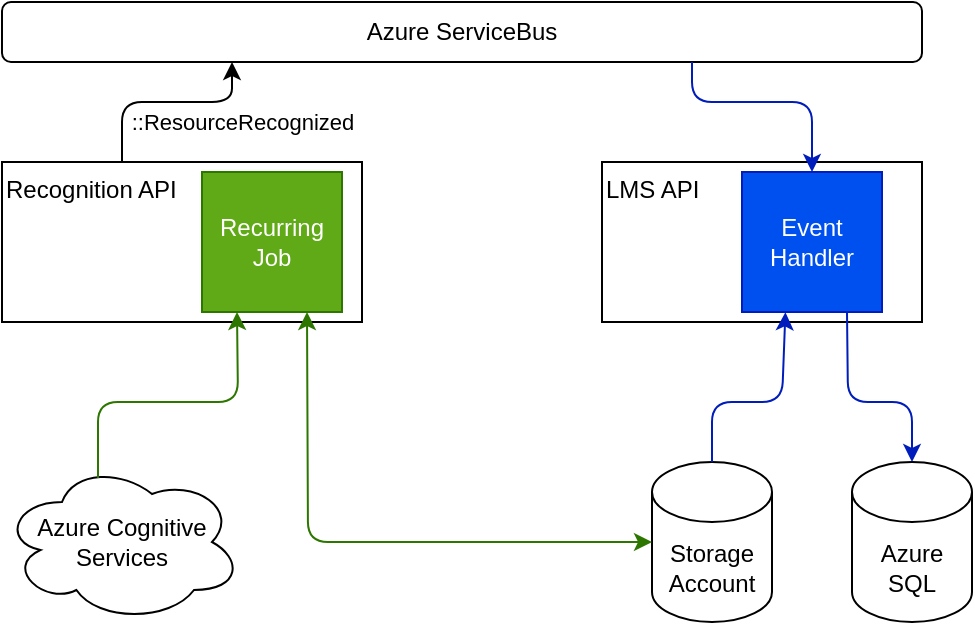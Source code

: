 <mxfile>
    <diagram id="o6IzdObyuL7P0h7aoDHQ" name="Page-1">
        <mxGraphModel dx="770" dy="461" grid="1" gridSize="10" guides="1" tooltips="1" connect="1" arrows="1" fold="1" page="1" pageScale="1" pageWidth="827" pageHeight="1169" math="0" shadow="0">
            <root>
                <mxCell id="0"/>
                <mxCell id="1" parent="0"/>
                <mxCell id="5" value="Storage Account" style="shape=cylinder3;whiteSpace=wrap;html=1;boundedLbl=1;backgroundOutline=1;size=15;" vertex="1" parent="1">
                    <mxGeometry x="425" y="310" width="60" height="80" as="geometry"/>
                </mxCell>
                <mxCell id="6" value="Azure SQL" style="shape=cylinder3;whiteSpace=wrap;html=1;boundedLbl=1;backgroundOutline=1;size=15;" vertex="1" parent="1">
                    <mxGeometry x="525" y="310" width="60" height="80" as="geometry"/>
                </mxCell>
                <mxCell id="10" value="Azure Cognitive Services" style="ellipse;shape=cloud;whiteSpace=wrap;html=1;" vertex="1" parent="1">
                    <mxGeometry x="100" y="310" width="120" height="80" as="geometry"/>
                </mxCell>
                <mxCell id="12" value="Azure ServiceBus" style="rounded=1;whiteSpace=wrap;html=1;" vertex="1" parent="1">
                    <mxGeometry x="100" y="80" width="460" height="30" as="geometry"/>
                </mxCell>
                <mxCell id="13" value="::ResourceRecognized" style="endArrow=classic;html=1;entryX=0.25;entryY=1;entryDx=0;entryDy=0;exitX=0.5;exitY=0;exitDx=0;exitDy=0;" edge="1" parent="1" target="12">
                    <mxGeometry x="0.619" y="-11" width="50" height="50" relative="1" as="geometry">
                        <mxPoint x="160" y="160" as="sourcePoint"/>
                        <mxPoint x="370" y="180" as="targetPoint"/>
                        <Array as="points">
                            <mxPoint x="160" y="130"/>
                            <mxPoint x="215" y="130"/>
                        </Array>
                        <mxPoint x="-6" y="10" as="offset"/>
                    </mxGeometry>
                </mxCell>
                <mxCell id="15" value="LMS API" style="rounded=0;whiteSpace=wrap;html=1;align=left;verticalAlign=top;" vertex="1" parent="1">
                    <mxGeometry x="400" y="160" width="160" height="80" as="geometry"/>
                </mxCell>
                <mxCell id="14" value="" style="endArrow=classic;html=1;exitX=0.75;exitY=1;exitDx=0;exitDy=0;entryX=0.5;entryY=0;entryDx=0;entryDy=0;fillColor=#0050ef;strokeColor=#001DBC;" edge="1" parent="1" source="12" target="16">
                    <mxGeometry width="50" height="50" relative="1" as="geometry">
                        <mxPoint x="320" y="230" as="sourcePoint"/>
                        <mxPoint x="440" y="160" as="targetPoint"/>
                        <Array as="points">
                            <mxPoint x="445" y="130"/>
                            <mxPoint x="505" y="130"/>
                        </Array>
                    </mxGeometry>
                </mxCell>
                <mxCell id="16" value="Event Handler" style="whiteSpace=wrap;html=1;aspect=fixed;fillColor=#0050ef;fontColor=#ffffff;strokeColor=#001DBC;" vertex="1" parent="1">
                    <mxGeometry x="470" y="165" width="70" height="70" as="geometry"/>
                </mxCell>
                <mxCell id="17" value="" style="endArrow=classic;html=1;fillColor=#0050ef;strokeColor=#001DBC;entryX=0.31;entryY=1.002;entryDx=0;entryDy=0;entryPerimeter=0;exitX=0.5;exitY=0;exitDx=0;exitDy=0;exitPerimeter=0;" edge="1" parent="1" source="5" target="16">
                    <mxGeometry width="50" height="50" relative="1" as="geometry">
                        <mxPoint x="320" y="290" as="sourcePoint"/>
                        <mxPoint x="370" y="240" as="targetPoint"/>
                        <Array as="points">
                            <mxPoint x="455" y="280"/>
                            <mxPoint x="490" y="280"/>
                        </Array>
                    </mxGeometry>
                </mxCell>
                <mxCell id="18" value="" style="endArrow=classic;html=1;fillColor=#0050ef;strokeColor=#001DBC;entryX=0.5;entryY=0;entryDx=0;entryDy=0;entryPerimeter=0;exitX=0.75;exitY=1;exitDx=0;exitDy=0;" edge="1" parent="1" source="16" target="6">
                    <mxGeometry width="50" height="50" relative="1" as="geometry">
                        <mxPoint x="320" y="290" as="sourcePoint"/>
                        <mxPoint x="370" y="240" as="targetPoint"/>
                        <Array as="points">
                            <mxPoint x="523" y="280"/>
                            <mxPoint x="555" y="280"/>
                        </Array>
                    </mxGeometry>
                </mxCell>
                <mxCell id="21" value="Recognition API" style="rounded=0;whiteSpace=wrap;html=1;align=left;verticalAlign=top;" vertex="1" parent="1">
                    <mxGeometry x="100" y="160" width="180" height="80" as="geometry"/>
                </mxCell>
                <mxCell id="22" value="Recurring Job" style="whiteSpace=wrap;html=1;aspect=fixed;fillColor=#60a917;fontColor=#ffffff;strokeColor=#2D7600;" vertex="1" parent="1">
                    <mxGeometry x="200" y="165" width="70" height="70" as="geometry"/>
                </mxCell>
                <mxCell id="24" value="" style="endArrow=classic;startArrow=classic;html=1;exitX=0;exitY=0.5;exitDx=0;exitDy=0;exitPerimeter=0;fillColor=#60a917;strokeColor=#2D7600;entryX=0.75;entryY=1;entryDx=0;entryDy=0;" edge="1" parent="1" source="5" target="22">
                    <mxGeometry width="50" height="50" relative="1" as="geometry">
                        <mxPoint x="260" y="270" as="sourcePoint"/>
                        <mxPoint x="310" y="220" as="targetPoint"/>
                        <Array as="points">
                            <mxPoint x="253" y="350"/>
                        </Array>
                    </mxGeometry>
                </mxCell>
                <mxCell id="25" value="" style="endArrow=classic;html=1;exitX=0.4;exitY=0.1;exitDx=0;exitDy=0;exitPerimeter=0;entryX=0.25;entryY=1;entryDx=0;entryDy=0;fillColor=#60a917;strokeColor=#2D7600;" edge="1" parent="1" source="10" target="22">
                    <mxGeometry width="50" height="50" relative="1" as="geometry">
                        <mxPoint x="260" y="270" as="sourcePoint"/>
                        <mxPoint x="310" y="220" as="targetPoint"/>
                        <Array as="points">
                            <mxPoint x="148" y="280"/>
                            <mxPoint x="218" y="280"/>
                        </Array>
                    </mxGeometry>
                </mxCell>
            </root>
        </mxGraphModel>
    </diagram>
</mxfile>